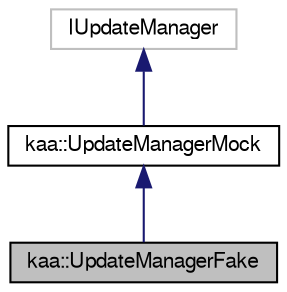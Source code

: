 digraph "kaa::UpdateManagerFake"
{
  bgcolor="transparent";
  edge [fontname="FreeSans",fontsize="10",labelfontname="FreeSans",labelfontsize="10"];
  node [fontname="FreeSans",fontsize="10",shape=record];
  Node1 [label="kaa::UpdateManagerFake",height=0.2,width=0.4,color="black", fillcolor="grey75", style="filled" fontcolor="black"];
  Node2 -> Node1 [dir="back",color="midnightblue",fontsize="10",style="solid",fontname="FreeSans"];
  Node2 [label="kaa::UpdateManagerMock",height=0.2,width=0.4,color="black",URL="$classkaa_1_1UpdateManagerMock.html"];
  Node3 -> Node2 [dir="back",color="midnightblue",fontsize="10",style="solid",fontname="FreeSans"];
  Node3 [label="IUpdateManager",height=0.2,width=0.4,color="grey75"];
}

